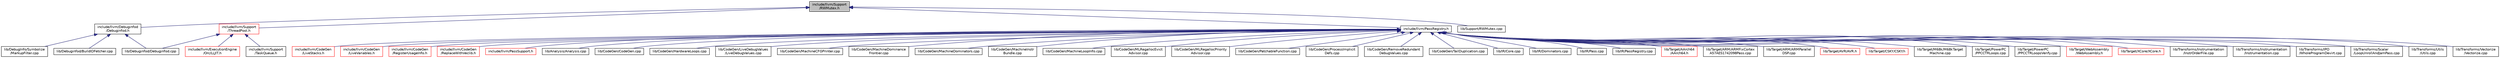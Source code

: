 digraph "include/llvm/Support/RWMutex.h"
{
 // LATEX_PDF_SIZE
  bgcolor="transparent";
  edge [fontname="Helvetica",fontsize="10",labelfontname="Helvetica",labelfontsize="10"];
  node [fontname="Helvetica",fontsize="10",shape=record];
  Node1 [label="include/llvm/Support\l/RWMutex.h",height=0.2,width=0.4,color="black", fillcolor="grey75", style="filled", fontcolor="black",tooltip=" "];
  Node1 -> Node2 [dir="back",color="midnightblue",fontsize="10",style="solid",fontname="Helvetica"];
  Node2 [label="include/llvm/Debuginfod\l/Debuginfod.h",height=0.2,width=0.4,color="black",URL="$Debuginfod_8h.html",tooltip=" "];
  Node2 -> Node3 [dir="back",color="midnightblue",fontsize="10",style="solid",fontname="Helvetica"];
  Node3 [label="lib/DebugInfo/Symbolize\l/MarkupFilter.cpp",height=0.2,width=0.4,color="black",URL="$MarkupFilter_8cpp.html",tooltip=" "];
  Node2 -> Node4 [dir="back",color="midnightblue",fontsize="10",style="solid",fontname="Helvetica"];
  Node4 [label="lib/Debuginfod/BuildIDFetcher.cpp",height=0.2,width=0.4,color="black",URL="$BuildIDFetcher_8cpp.html",tooltip=" "];
  Node2 -> Node5 [dir="back",color="midnightblue",fontsize="10",style="solid",fontname="Helvetica"];
  Node5 [label="lib/Debuginfod/Debuginfod.cpp",height=0.2,width=0.4,color="black",URL="$Debuginfod_8cpp.html",tooltip=" "];
  Node1 -> Node6 [dir="back",color="midnightblue",fontsize="10",style="solid",fontname="Helvetica"];
  Node6 [label="include/llvm/PassRegistry.h",height=0.2,width=0.4,color="black",URL="$PassRegistry_8h.html",tooltip=" "];
  Node6 -> Node7 [dir="back",color="midnightblue",fontsize="10",style="solid",fontname="Helvetica"];
  Node7 [label="include/llvm/CodeGen\l/LiveStacks.h",height=0.2,width=0.4,color="red",URL="$LiveStacks_8h.html",tooltip=" "];
  Node6 -> Node16 [dir="back",color="midnightblue",fontsize="10",style="solid",fontname="Helvetica"];
  Node16 [label="include/llvm/CodeGen\l/LiveVariables.h",height=0.2,width=0.4,color="red",URL="$LiveVariables_8h.html",tooltip=" "];
  Node6 -> Node31 [dir="back",color="midnightblue",fontsize="10",style="solid",fontname="Helvetica"];
  Node31 [label="include/llvm/CodeGen\l/RegisterUsageInfo.h",height=0.2,width=0.4,color="red",URL="$RegisterUsageInfo_8h.html",tooltip=" "];
  Node6 -> Node35 [dir="back",color="midnightblue",fontsize="10",style="solid",fontname="Helvetica"];
  Node35 [label="include/llvm/CodeGen\l/ReplaceWithVeclib.h",height=0.2,width=0.4,color="red",URL="$ReplaceWithVeclib_8h.html",tooltip=" "];
  Node6 -> Node39 [dir="back",color="midnightblue",fontsize="10",style="solid",fontname="Helvetica"];
  Node39 [label="include/llvm/PassSupport.h",height=0.2,width=0.4,color="red",URL="$PassSupport_8h.html",tooltip=" "];
  Node6 -> Node1751 [dir="back",color="midnightblue",fontsize="10",style="solid",fontname="Helvetica"];
  Node1751 [label="lib/Analysis/Analysis.cpp",height=0.2,width=0.4,color="black",URL="$Analysis_2Analysis_8cpp.html",tooltip=" "];
  Node6 -> Node1752 [dir="back",color="midnightblue",fontsize="10",style="solid",fontname="Helvetica"];
  Node1752 [label="lib/CodeGen/CodeGen.cpp",height=0.2,width=0.4,color="black",URL="$CodeGen_8cpp.html",tooltip=" "];
  Node6 -> Node276 [dir="back",color="midnightblue",fontsize="10",style="solid",fontname="Helvetica"];
  Node276 [label="lib/CodeGen/HardwareLoops.cpp",height=0.2,width=0.4,color="black",URL="$HardwareLoops_8cpp.html",tooltip=" "];
  Node6 -> Node964 [dir="back",color="midnightblue",fontsize="10",style="solid",fontname="Helvetica"];
  Node964 [label="lib/CodeGen/LiveDebugValues\l/LiveDebugValues.cpp",height=0.2,width=0.4,color="black",URL="$LiveDebugValues_8cpp.html",tooltip=" "];
  Node6 -> Node304 [dir="back",color="midnightblue",fontsize="10",style="solid",fontname="Helvetica"];
  Node304 [label="lib/CodeGen/MachineCFGPrinter.cpp",height=0.2,width=0.4,color="black",URL="$MachineCFGPrinter_8cpp.html",tooltip=" "];
  Node6 -> Node469 [dir="back",color="midnightblue",fontsize="10",style="solid",fontname="Helvetica"];
  Node469 [label="lib/CodeGen/MachineDominance\lFrontier.cpp",height=0.2,width=0.4,color="black",URL="$MachineDominanceFrontier_8cpp.html",tooltip=" "];
  Node6 -> Node966 [dir="back",color="midnightblue",fontsize="10",style="solid",fontname="Helvetica"];
  Node966 [label="lib/CodeGen/MachineDominators.cpp",height=0.2,width=0.4,color="black",URL="$MachineDominators_8cpp.html",tooltip=" "];
  Node6 -> Node1102 [dir="back",color="midnightblue",fontsize="10",style="solid",fontname="Helvetica"];
  Node1102 [label="lib/CodeGen/MachineInstr\lBundle.cpp",height=0.2,width=0.4,color="black",URL="$MachineInstrBundle_8cpp.html",tooltip=" "];
  Node6 -> Node536 [dir="back",color="midnightblue",fontsize="10",style="solid",fontname="Helvetica"];
  Node536 [label="lib/CodeGen/MachineLoopInfo.cpp",height=0.2,width=0.4,color="black",URL="$MachineLoopInfo_8cpp.html",tooltip=" "];
  Node6 -> Node557 [dir="back",color="midnightblue",fontsize="10",style="solid",fontname="Helvetica"];
  Node557 [label="lib/CodeGen/MLRegallocEvict\lAdvisor.cpp",height=0.2,width=0.4,color="black",URL="$MLRegallocEvictAdvisor_8cpp.html",tooltip=" "];
  Node6 -> Node187 [dir="back",color="midnightblue",fontsize="10",style="solid",fontname="Helvetica"];
  Node187 [label="lib/CodeGen/MLRegallocPriority\lAdvisor.cpp",height=0.2,width=0.4,color="black",URL="$MLRegallocPriorityAdvisor_8cpp.html",tooltip=" "];
  Node6 -> Node1111 [dir="back",color="midnightblue",fontsize="10",style="solid",fontname="Helvetica"];
  Node1111 [label="lib/CodeGen/PatchableFunction.cpp",height=0.2,width=0.4,color="black",URL="$PatchableFunction_8cpp.html",tooltip=" "];
  Node6 -> Node189 [dir="back",color="midnightblue",fontsize="10",style="solid",fontname="Helvetica"];
  Node189 [label="lib/CodeGen/ProcessImplicit\lDefs.cpp",height=0.2,width=0.4,color="black",URL="$ProcessImplicitDefs_8cpp.html",tooltip=" "];
  Node6 -> Node1571 [dir="back",color="midnightblue",fontsize="10",style="solid",fontname="Helvetica"];
  Node1571 [label="lib/CodeGen/RemoveRedundant\lDebugValues.cpp",height=0.2,width=0.4,color="black",URL="$RemoveRedundantDebugValues_8cpp.html",tooltip=" "];
  Node6 -> Node547 [dir="back",color="midnightblue",fontsize="10",style="solid",fontname="Helvetica"];
  Node547 [label="lib/CodeGen/TailDuplication.cpp",height=0.2,width=0.4,color="black",URL="$TailDuplication_8cpp.html",tooltip=" "];
  Node6 -> Node1753 [dir="back",color="midnightblue",fontsize="10",style="solid",fontname="Helvetica"];
  Node1753 [label="lib/IR/Core.cpp",height=0.2,width=0.4,color="black",URL="$IR_2Core_8cpp.html",tooltip=" "];
  Node6 -> Node1648 [dir="back",color="midnightblue",fontsize="10",style="solid",fontname="Helvetica"];
  Node1648 [label="lib/IR/Dominators.cpp",height=0.2,width=0.4,color="black",URL="$Dominators_8cpp.html",tooltip=" "];
  Node6 -> Node1660 [dir="back",color="midnightblue",fontsize="10",style="solid",fontname="Helvetica"];
  Node1660 [label="lib/IR/Pass.cpp",height=0.2,width=0.4,color="black",URL="$Pass_8cpp.html",tooltip=" "];
  Node6 -> Node1678 [dir="back",color="midnightblue",fontsize="10",style="solid",fontname="Helvetica"];
  Node1678 [label="lib/IR/PassRegistry.cpp",height=0.2,width=0.4,color="black",URL="$PassRegistry_8cpp.html",tooltip=" "];
  Node6 -> Node1680 [dir="back",color="midnightblue",fontsize="10",style="solid",fontname="Helvetica"];
  Node1680 [label="lib/Target/AArch64\l/AArch64.h",height=0.2,width=0.4,color="red",URL="$AArch64_8h.html",tooltip=" "];
  Node6 -> Node723 [dir="back",color="midnightblue",fontsize="10",style="solid",fontname="Helvetica"];
  Node723 [label="lib/Target/ARM/ARMFixCortex\lA57AES1742098Pass.cpp",height=0.2,width=0.4,color="black",URL="$ARMFixCortexA57AES1742098Pass_8cpp.html",tooltip=" "];
  Node6 -> Node69 [dir="back",color="midnightblue",fontsize="10",style="solid",fontname="Helvetica"];
  Node69 [label="lib/Target/ARM/ARMParallel\lDSP.cpp",height=0.2,width=0.4,color="black",URL="$ARMParallelDSP_8cpp.html",tooltip=" "];
  Node6 -> Node1692 [dir="back",color="midnightblue",fontsize="10",style="solid",fontname="Helvetica"];
  Node1692 [label="lib/Target/AVR/AVR.h",height=0.2,width=0.4,color="red",URL="$AVR_8h.html",tooltip=" "];
  Node6 -> Node1754 [dir="back",color="midnightblue",fontsize="10",style="solid",fontname="Helvetica"];
  Node1754 [label="lib/Target/CSKY/CSKY.h",height=0.2,width=0.4,color="red",URL="$CSKY_8h.html",tooltip=" "];
  Node6 -> Node893 [dir="back",color="midnightblue",fontsize="10",style="solid",fontname="Helvetica"];
  Node893 [label="lib/Target/M68k/M68kTarget\lMachine.cpp",height=0.2,width=0.4,color="black",URL="$M68kTargetMachine_8cpp.html",tooltip=" "];
  Node6 -> Node582 [dir="back",color="midnightblue",fontsize="10",style="solid",fontname="Helvetica"];
  Node582 [label="lib/Target/PowerPC\l/PPCCTRLoops.cpp",height=0.2,width=0.4,color="black",URL="$PPCCTRLoops_8cpp.html",tooltip=" "];
  Node6 -> Node979 [dir="back",color="midnightblue",fontsize="10",style="solid",fontname="Helvetica"];
  Node979 [label="lib/Target/PowerPC\l/PPCCTRLoopsVerify.cpp",height=0.2,width=0.4,color="black",URL="$PPCCTRLoopsVerify_8cpp.html",tooltip=" "];
  Node6 -> Node1755 [dir="back",color="midnightblue",fontsize="10",style="solid",fontname="Helvetica"];
  Node1755 [label="lib/Target/WebAssembly\l/WebAssembly.h",height=0.2,width=0.4,color="red",URL="$WebAssembly_8h.html",tooltip=" "];
  Node6 -> Node1756 [dir="back",color="midnightblue",fontsize="10",style="solid",fontname="Helvetica"];
  Node1756 [label="lib/Target/XCore/XCore.h",height=0.2,width=0.4,color="red",URL="$XCore_8h.html",tooltip=" "];
  Node6 -> Node1722 [dir="back",color="midnightblue",fontsize="10",style="solid",fontname="Helvetica"];
  Node1722 [label="lib/Transforms/Instrumentation\l/InstrOrderFile.cpp",height=0.2,width=0.4,color="black",URL="$InstrOrderFile_8cpp.html",tooltip=" "];
  Node6 -> Node1759 [dir="back",color="midnightblue",fontsize="10",style="solid",fontname="Helvetica"];
  Node1759 [label="lib/Transforms/Instrumentation\l/Instrumentation.cpp",height=0.2,width=0.4,color="black",URL="$Instrumentation_8cpp.html",tooltip=" "];
  Node6 -> Node56 [dir="back",color="midnightblue",fontsize="10",style="solid",fontname="Helvetica"];
  Node56 [label="lib/Transforms/IPO\l/WholeProgramDevirt.cpp",height=0.2,width=0.4,color="black",URL="$WholeProgramDevirt_8cpp.html",tooltip=" "];
  Node6 -> Node286 [dir="back",color="midnightblue",fontsize="10",style="solid",fontname="Helvetica"];
  Node286 [label="lib/Transforms/Scalar\l/LoopUnrollAndJamPass.cpp",height=0.2,width=0.4,color="black",URL="$LoopUnrollAndJamPass_8cpp.html",tooltip=" "];
  Node6 -> Node1750 [dir="back",color="midnightblue",fontsize="10",style="solid",fontname="Helvetica"];
  Node1750 [label="lib/Transforms/Utils\l/Utils.cpp",height=0.2,width=0.4,color="black",URL="$Transforms_2Utils_2Utils_8cpp.html",tooltip=" "];
  Node6 -> Node1760 [dir="back",color="midnightblue",fontsize="10",style="solid",fontname="Helvetica"];
  Node1760 [label="lib/Transforms/Vectorize\l/Vectorize.cpp",height=0.2,width=0.4,color="black",URL="$Vectorize_8cpp.html",tooltip=" "];
  Node1 -> Node1761 [dir="back",color="midnightblue",fontsize="10",style="solid",fontname="Helvetica"];
  Node1761 [label="include/llvm/Support\l/ThreadPool.h",height=0.2,width=0.4,color="red",URL="$ThreadPool_8h.html",tooltip=" "];
  Node1761 -> Node1762 [dir="back",color="midnightblue",fontsize="10",style="solid",fontname="Helvetica"];
  Node1762 [label="include/llvm/ExecutionEngine\l/Orc/LLJIT.h",height=0.2,width=0.4,color="red",URL="$ExecutionEngine_2Orc_2LLJIT_8h.html",tooltip=" "];
  Node1761 -> Node1765 [dir="back",color="midnightblue",fontsize="10",style="solid",fontname="Helvetica"];
  Node1765 [label="include/llvm/Support\l/TaskQueue.h",height=0.2,width=0.4,color="black",URL="$TaskQueue_8h.html",tooltip=" "];
  Node1761 -> Node5 [dir="back",color="midnightblue",fontsize="10",style="solid",fontname="Helvetica"];
  Node1 -> Node1770 [dir="back",color="midnightblue",fontsize="10",style="solid",fontname="Helvetica"];
  Node1770 [label="lib/Support/RWMutex.cpp",height=0.2,width=0.4,color="black",URL="$RWMutex_8cpp.html",tooltip=" "];
}
